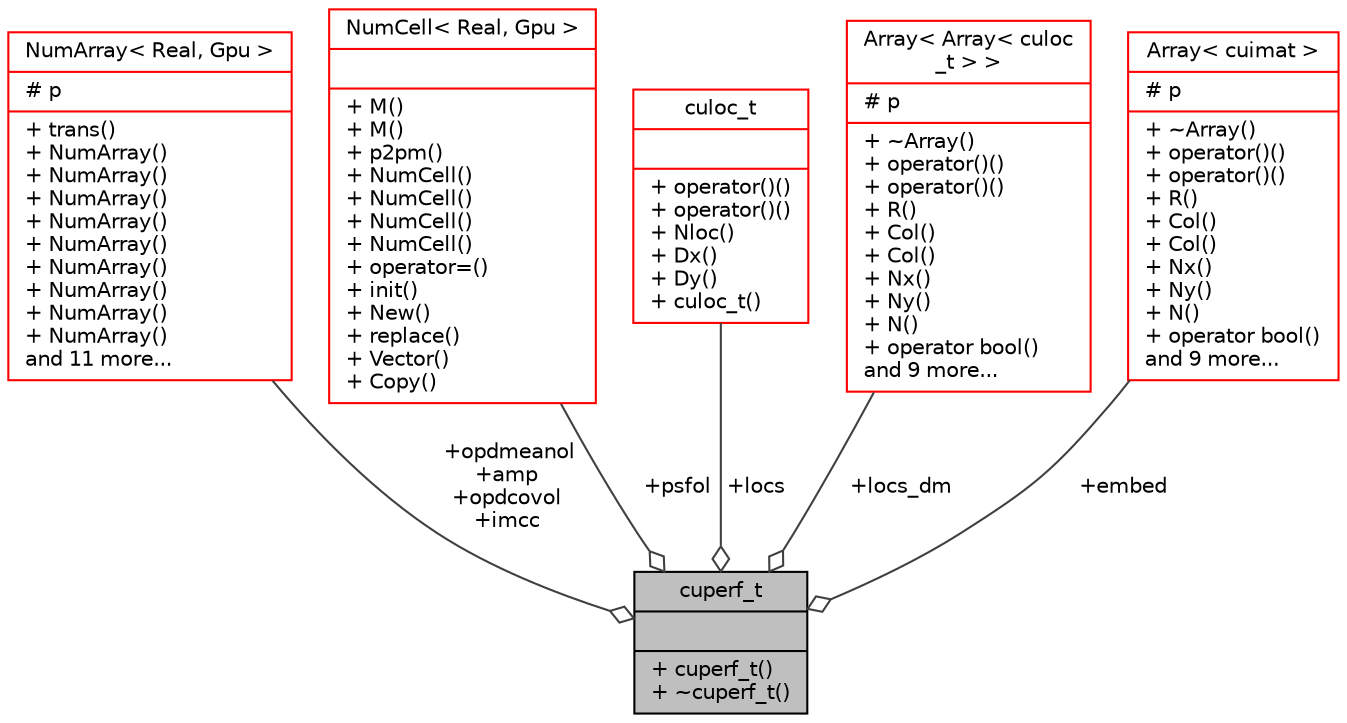 digraph "cuperf_t"
{
 // INTERACTIVE_SVG=YES
  bgcolor="transparent";
  edge [fontname="Helvetica",fontsize="10",labelfontname="Helvetica",labelfontsize="10"];
  node [fontname="Helvetica",fontsize="10",shape=record];
  Node1 [label="{cuperf_t\n||+ cuperf_t()\l+ ~cuperf_t()\l}",height=0.2,width=0.4,color="black", fillcolor="grey75", style="filled", fontcolor="black"];
  Node2 -> Node1 [color="grey25",fontsize="10",style="solid",label=" +opdmeanol\n+amp\n+opdcovol\n+imcc" ,arrowhead="odiamond",fontname="Helvetica"];
  Node2 [label="{NumArray\< Real, Gpu \>\n|# p\l|+ trans()\l+ NumArray()\l+ NumArray()\l+ NumArray()\l+ NumArray()\l+ NumArray()\l+ NumArray()\l+ NumArray()\l+ NumArray()\l+ NumArray()\land 11 more...\l}",height=0.2,width=0.4,color="red",URL="$d0/d44/class_num_array.html"];
  Node12 -> Node1 [color="grey25",fontsize="10",style="solid",label=" +psfol" ,arrowhead="odiamond",fontname="Helvetica"];
  Node12 [label="{NumCell\< Real, Gpu \>\n||+ M()\l+ M()\l+ p2pm()\l+ NumCell()\l+ NumCell()\l+ NumCell()\l+ NumCell()\l+ operator=()\l+ init()\l+ New()\l+ replace()\l+ Vector()\l+ Copy()\l}",height=0.2,width=0.4,color="red",URL="$d4/d0f/class_num_cell.html"];
  Node28 -> Node1 [color="grey25",fontsize="10",style="solid",label=" +locs" ,arrowhead="odiamond",fontname="Helvetica"];
  Node28 [label="{culoc_t\n||+ operator()()\l+ operator()()\l+ Nloc()\l+ Dx()\l+ Dy()\l+ culoc_t()\l}",height=0.2,width=0.4,color="red",URL="$df/d28/classculoc__t.html"];
  Node30 -> Node1 [color="grey25",fontsize="10",style="solid",label=" +locs_dm" ,arrowhead="odiamond",fontname="Helvetica"];
  Node30 [label="{Array\< Array\< culoc\l_t \> \>\n|# p\l|+ ~Array()\l+ operator()()\l+ operator()()\l+ R()\l+ Col()\l+ Col()\l+ Nx()\l+ Ny()\l+ N()\l+ operator bool()\land 9 more...\l}",height=0.2,width=0.4,color="red",URL="$d5/d21/class_array.html"];
  Node34 -> Node1 [color="grey25",fontsize="10",style="solid",label=" +embed" ,arrowhead="odiamond",fontname="Helvetica"];
  Node34 [label="{Array\< cuimat \>\n|# p\l|+ ~Array()\l+ operator()()\l+ operator()()\l+ R()\l+ Col()\l+ Col()\l+ Nx()\l+ Ny()\l+ N()\l+ operator bool()\land 9 more...\l}",height=0.2,width=0.4,color="red",URL="$d5/d21/class_array.html"];
}
